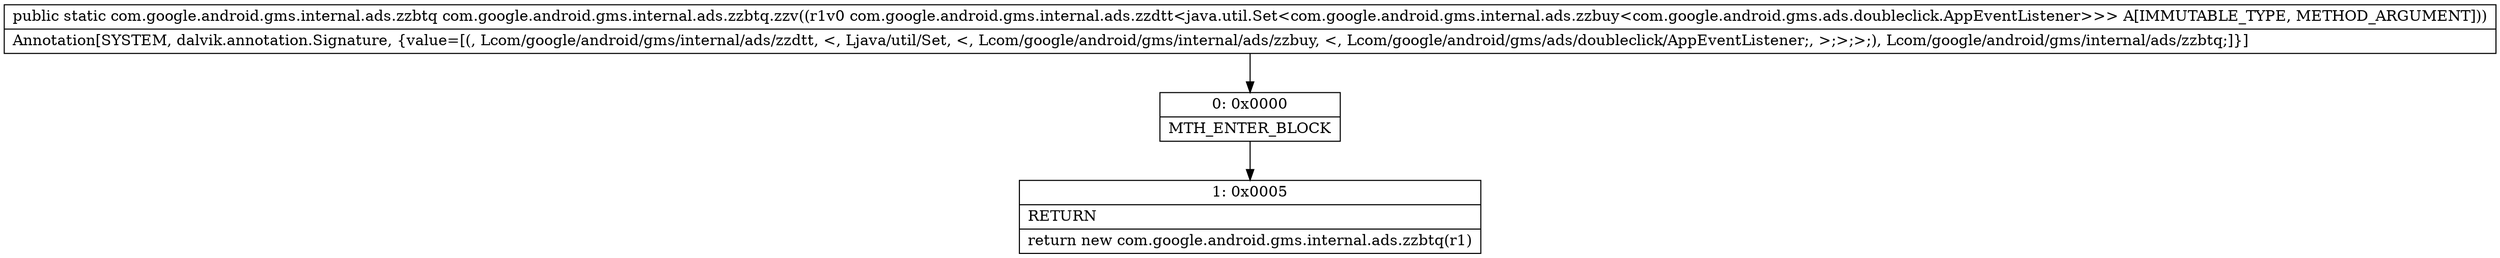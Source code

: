 digraph "CFG forcom.google.android.gms.internal.ads.zzbtq.zzv(Lcom\/google\/android\/gms\/internal\/ads\/zzdtt;)Lcom\/google\/android\/gms\/internal\/ads\/zzbtq;" {
Node_0 [shape=record,label="{0\:\ 0x0000|MTH_ENTER_BLOCK\l}"];
Node_1 [shape=record,label="{1\:\ 0x0005|RETURN\l|return new com.google.android.gms.internal.ads.zzbtq(r1)\l}"];
MethodNode[shape=record,label="{public static com.google.android.gms.internal.ads.zzbtq com.google.android.gms.internal.ads.zzbtq.zzv((r1v0 com.google.android.gms.internal.ads.zzdtt\<java.util.Set\<com.google.android.gms.internal.ads.zzbuy\<com.google.android.gms.ads.doubleclick.AppEventListener\>\>\> A[IMMUTABLE_TYPE, METHOD_ARGUMENT]))  | Annotation[SYSTEM, dalvik.annotation.Signature, \{value=[(, Lcom\/google\/android\/gms\/internal\/ads\/zzdtt, \<, Ljava\/util\/Set, \<, Lcom\/google\/android\/gms\/internal\/ads\/zzbuy, \<, Lcom\/google\/android\/gms\/ads\/doubleclick\/AppEventListener;, \>;\>;\>;), Lcom\/google\/android\/gms\/internal\/ads\/zzbtq;]\}]\l}"];
MethodNode -> Node_0;
Node_0 -> Node_1;
}

